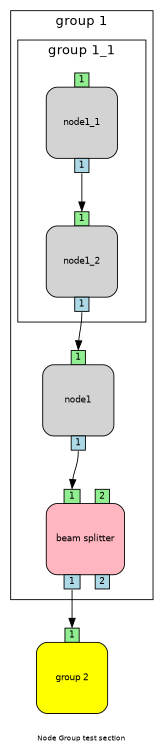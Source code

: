 digraph {
	fontsize = 8
	size = 5.0;
	dpi = 400.0;
	compound = true;
	rankdir = "TB";
	label="Node Group test section"
	fontname="Helvetica"
	node [fontname="Helvetica" fontsize = 10]
	edge [fontname="Helvetica"]

  subgraph i0 {
	label="group 1"
	fontsize=15
	cluster=true
		i0_i0 [
		shape=plaintext
		label=<
		<TABLE BORDER="0" CELLBORDER="0" CELLSPACING="0" CELLPADDING="0" ALIGN="CENTER">
			<TR BORDER="0">
				<TD ALIGN="CENTER" HEIGHT="16" WIDTH="16"> </TD>
				<TD ALIGN="CENTER" HEIGHT="16" WIDTH="16"> </TD>
				<TD ALIGN="CENTER" HEIGHT="16" WIDTH="16"> </TD>
				<TD HEIGHT="16" WIDTH="16" PORT="front" BORDER="1" BGCOLOR="lightgreen" HREF="" TOOLTIP="Input port 1: front">1</TD>
				<TD ALIGN="CENTER" HEIGHT="16" WIDTH="16"> </TD>
				<TD ALIGN="CENTER" HEIGHT="16" WIDTH="16"> </TD>
				<TD ALIGN="CENTER" HEIGHT="16" WIDTH="16"> </TD>
			</TR>
			<TR BORDER="0">
				<TD ALIGN="CENTER" HEIGHT="16" WIDTH="16"> </TD>
				<TD ROWSPAN="5" COLSPAN="5" BGCOLOR="lightgray" WIDTH="80" HEIGHT="80" BORDER="1" ALIGN="CENTER" CELLPADDING="10" STYLE="ROUNDED">node1</TD>
				<TD ALIGN="CENTER" HEIGHT="16" WIDTH="16"> </TD>
			</TR>
			<TR BORDER="0">
				<TD ALIGN="CENTER" HEIGHT="16" WIDTH="16"> </TD>
				<TD ALIGN="CENTER" HEIGHT="16" WIDTH="16"> </TD>
			</TR>
			<TR BORDER="0">
				<TD ALIGN="CENTER" HEIGHT="16" WIDTH="16"> </TD>
				<TD ALIGN="CENTER" HEIGHT="16" WIDTH="16"> </TD>
			</TR>
			<TR BORDER="0">
				<TD ALIGN="CENTER" HEIGHT="16" WIDTH="16"> </TD>
				<TD ALIGN="CENTER" HEIGHT="16" WIDTH="16"> </TD>
			</TR>
			<TR BORDER="0">
				<TD ALIGN="CENTER" HEIGHT="16" WIDTH="16"> </TD>
				<TD ALIGN="CENTER" HEIGHT="16" WIDTH="16"> </TD>
			</TR>
			<TR BORDER="0">
				<TD ALIGN="CENTER" HEIGHT="16" WIDTH="16"> </TD>
				<TD ALIGN="CENTER" HEIGHT="16" WIDTH="16"> </TD>
				<TD ALIGN="CENTER" HEIGHT="16" WIDTH="16"> </TD>
				<TD HEIGHT="16" WIDTH="16" PORT="rear" BORDER="1" BGCOLOR="lightblue" HREF="" TOOLTIP="Output port 1: rear">1</TD>
				<TD ALIGN="CENTER" HEIGHT="16" WIDTH="16"> </TD>
				<TD ALIGN="CENTER" HEIGHT="16" WIDTH="16"> </TD>
				<TD ALIGN="CENTER" HEIGHT="16" WIDTH="16"> </TD>
			</TR>
			</TABLE>
		>];
	i0_i1 [
		shape=plaintext
		label=<
		<TABLE BORDER="0" CELLBORDER="0" CELLSPACING="0" CELLPADDING="0" ALIGN="CENTER">
			<TR BORDER="0">
				<TD ALIGN="CENTER" HEIGHT="16" WIDTH="16"> </TD>
				<TD ALIGN="CENTER" HEIGHT="16" WIDTH="16"> </TD>
				<TD HEIGHT="16" WIDTH="16" PORT="input1" BORDER="1" BGCOLOR="lightgreen" HREF="" TOOLTIP="Input port 1: input1">1</TD>
				<TD ALIGN="CENTER" HEIGHT="16" WIDTH="16"> </TD>
				<TD HEIGHT="16" WIDTH="16" PORT="input2" BORDER="1" BGCOLOR="lightgreen" HREF="" TOOLTIP="Input port 2: input2">2</TD>
				<TD ALIGN="CENTER" HEIGHT="16" WIDTH="16"> </TD>
				<TD ALIGN="CENTER" HEIGHT="16" WIDTH="16"> </TD>
			</TR>
			<TR BORDER="0">
				<TD ALIGN="CENTER" HEIGHT="16" WIDTH="16"> </TD>
				<TD ROWSPAN="5" COLSPAN="5" BGCOLOR="lightpink" WIDTH="80" HEIGHT="80" BORDER="1" ALIGN="CENTER" CELLPADDING="10" STYLE="ROUNDED">beam splitter</TD>
				<TD ALIGN="CENTER" HEIGHT="16" WIDTH="16"> </TD>
			</TR>
			<TR BORDER="0">
				<TD ALIGN="CENTER" HEIGHT="16" WIDTH="16"> </TD>
				<TD ALIGN="CENTER" HEIGHT="16" WIDTH="16"> </TD>
			</TR>
			<TR BORDER="0">
				<TD ALIGN="CENTER" HEIGHT="16" WIDTH="16"> </TD>
				<TD ALIGN="CENTER" HEIGHT="16" WIDTH="16"> </TD>
			</TR>
			<TR BORDER="0">
				<TD ALIGN="CENTER" HEIGHT="16" WIDTH="16"> </TD>
				<TD ALIGN="CENTER" HEIGHT="16" WIDTH="16"> </TD>
			</TR>
			<TR BORDER="0">
				<TD ALIGN="CENTER" HEIGHT="16" WIDTH="16"> </TD>
				<TD ALIGN="CENTER" HEIGHT="16" WIDTH="16"> </TD>
			</TR>
			<TR BORDER="0">
				<TD ALIGN="CENTER" HEIGHT="16" WIDTH="16"> </TD>
				<TD ALIGN="CENTER" HEIGHT="16" WIDTH="16"> </TD>
				<TD HEIGHT="16" WIDTH="16" PORT="out1_trans1_refl2" BORDER="1" BGCOLOR="lightblue" HREF="" TOOLTIP="Output port 1: out1_trans1_refl2">1</TD>
				<TD ALIGN="CENTER" HEIGHT="16" WIDTH="16"> </TD>
				<TD HEIGHT="16" WIDTH="16" PORT="out2_trans2_refl1" BORDER="1" BGCOLOR="lightblue" HREF="" TOOLTIP="Output port 2: out2_trans2_refl1">2</TD>
				<TD ALIGN="CENTER" HEIGHT="16" WIDTH="16"> </TD>
				<TD ALIGN="CENTER" HEIGHT="16" WIDTH="16"> </TD>
			</TR>
			</TABLE>
		>];
  subgraph i0_i2 {
	label="group 1_1"
	fontsize=15
	cluster=true
		i0_i2_i0 [
		shape=plaintext
		label=<
		<TABLE BORDER="0" CELLBORDER="0" CELLSPACING="0" CELLPADDING="0" ALIGN="CENTER">
			<TR BORDER="0">
				<TD ALIGN="CENTER" HEIGHT="16" WIDTH="16"> </TD>
				<TD ALIGN="CENTER" HEIGHT="16" WIDTH="16"> </TD>
				<TD ALIGN="CENTER" HEIGHT="16" WIDTH="16"> </TD>
				<TD HEIGHT="16" WIDTH="16" PORT="front" BORDER="1" BGCOLOR="lightgreen" HREF="" TOOLTIP="Input port 1: front">1</TD>
				<TD ALIGN="CENTER" HEIGHT="16" WIDTH="16"> </TD>
				<TD ALIGN="CENTER" HEIGHT="16" WIDTH="16"> </TD>
				<TD ALIGN="CENTER" HEIGHT="16" WIDTH="16"> </TD>
			</TR>
			<TR BORDER="0">
				<TD ALIGN="CENTER" HEIGHT="16" WIDTH="16"> </TD>
				<TD ROWSPAN="5" COLSPAN="5" BGCOLOR="lightgray" WIDTH="80" HEIGHT="80" BORDER="1" ALIGN="CENTER" CELLPADDING="10" STYLE="ROUNDED">node1_1</TD>
				<TD ALIGN="CENTER" HEIGHT="16" WIDTH="16"> </TD>
			</TR>
			<TR BORDER="0">
				<TD ALIGN="CENTER" HEIGHT="16" WIDTH="16"> </TD>
				<TD ALIGN="CENTER" HEIGHT="16" WIDTH="16"> </TD>
			</TR>
			<TR BORDER="0">
				<TD ALIGN="CENTER" HEIGHT="16" WIDTH="16"> </TD>
				<TD ALIGN="CENTER" HEIGHT="16" WIDTH="16"> </TD>
			</TR>
			<TR BORDER="0">
				<TD ALIGN="CENTER" HEIGHT="16" WIDTH="16"> </TD>
				<TD ALIGN="CENTER" HEIGHT="16" WIDTH="16"> </TD>
			</TR>
			<TR BORDER="0">
				<TD ALIGN="CENTER" HEIGHT="16" WIDTH="16"> </TD>
				<TD ALIGN="CENTER" HEIGHT="16" WIDTH="16"> </TD>
			</TR>
			<TR BORDER="0">
				<TD ALIGN="CENTER" HEIGHT="16" WIDTH="16"> </TD>
				<TD ALIGN="CENTER" HEIGHT="16" WIDTH="16"> </TD>
				<TD ALIGN="CENTER" HEIGHT="16" WIDTH="16"> </TD>
				<TD HEIGHT="16" WIDTH="16" PORT="rear" BORDER="1" BGCOLOR="lightblue" HREF="" TOOLTIP="Output port 1: rear">1</TD>
				<TD ALIGN="CENTER" HEIGHT="16" WIDTH="16"> </TD>
				<TD ALIGN="CENTER" HEIGHT="16" WIDTH="16"> </TD>
				<TD ALIGN="CENTER" HEIGHT="16" WIDTH="16"> </TD>
			</TR>
			</TABLE>
		>];
	i0_i2_i1 [
		shape=plaintext
		label=<
		<TABLE BORDER="0" CELLBORDER="0" CELLSPACING="0" CELLPADDING="0" ALIGN="CENTER">
			<TR BORDER="0">
				<TD ALIGN="CENTER" HEIGHT="16" WIDTH="16"> </TD>
				<TD ALIGN="CENTER" HEIGHT="16" WIDTH="16"> </TD>
				<TD ALIGN="CENTER" HEIGHT="16" WIDTH="16"> </TD>
				<TD HEIGHT="16" WIDTH="16" PORT="front" BORDER="1" BGCOLOR="lightgreen" HREF="" TOOLTIP="Input port 1: front">1</TD>
				<TD ALIGN="CENTER" HEIGHT="16" WIDTH="16"> </TD>
				<TD ALIGN="CENTER" HEIGHT="16" WIDTH="16"> </TD>
				<TD ALIGN="CENTER" HEIGHT="16" WIDTH="16"> </TD>
			</TR>
			<TR BORDER="0">
				<TD ALIGN="CENTER" HEIGHT="16" WIDTH="16"> </TD>
				<TD ROWSPAN="5" COLSPAN="5" BGCOLOR="lightgray" WIDTH="80" HEIGHT="80" BORDER="1" ALIGN="CENTER" CELLPADDING="10" STYLE="ROUNDED">node1_2</TD>
				<TD ALIGN="CENTER" HEIGHT="16" WIDTH="16"> </TD>
			</TR>
			<TR BORDER="0">
				<TD ALIGN="CENTER" HEIGHT="16" WIDTH="16"> </TD>
				<TD ALIGN="CENTER" HEIGHT="16" WIDTH="16"> </TD>
			</TR>
			<TR BORDER="0">
				<TD ALIGN="CENTER" HEIGHT="16" WIDTH="16"> </TD>
				<TD ALIGN="CENTER" HEIGHT="16" WIDTH="16"> </TD>
			</TR>
			<TR BORDER="0">
				<TD ALIGN="CENTER" HEIGHT="16" WIDTH="16"> </TD>
				<TD ALIGN="CENTER" HEIGHT="16" WIDTH="16"> </TD>
			</TR>
			<TR BORDER="0">
				<TD ALIGN="CENTER" HEIGHT="16" WIDTH="16"> </TD>
				<TD ALIGN="CENTER" HEIGHT="16" WIDTH="16"> </TD>
			</TR>
			<TR BORDER="0">
				<TD ALIGN="CENTER" HEIGHT="16" WIDTH="16"> </TD>
				<TD ALIGN="CENTER" HEIGHT="16" WIDTH="16"> </TD>
				<TD ALIGN="CENTER" HEIGHT="16" WIDTH="16"> </TD>
				<TD HEIGHT="16" WIDTH="16" PORT="rear" BORDER="1" BGCOLOR="lightblue" HREF="" TOOLTIP="Output port 1: rear">1</TD>
				<TD ALIGN="CENTER" HEIGHT="16" WIDTH="16"> </TD>
				<TD ALIGN="CENTER" HEIGHT="16" WIDTH="16"> </TD>
				<TD ALIGN="CENTER" HEIGHT="16" WIDTH="16"> </TD>
			</TR>
			</TABLE>
		>];
  i0_i2_i0:rear -> i0_i2_i1:front 
}  i0_i0:rear -> i0_i1:input1 
  i0_i2_i1:rear -> i0_i0:front 
}	i1 [
		shape=plaintext
		label=<
		<TABLE BORDER="0" CELLBORDER="0" CELLSPACING="0" CELLPADDING="0" ALIGN="CENTER">
			<TR BORDER="0">
				<TD ALIGN="CENTER" HEIGHT="16" WIDTH="16"> </TD>
				<TD ALIGN="CENTER" HEIGHT="16" WIDTH="16"> </TD>
				<TD ALIGN="CENTER" HEIGHT="16" WIDTH="16"> </TD>
				<TD HEIGHT="16" WIDTH="16" PORT="in1" BORDER="1" BGCOLOR="lightgreen" HREF="" TOOLTIP="Input port 1: in1">1</TD>
				<TD ALIGN="CENTER" HEIGHT="16" WIDTH="16"> </TD>
				<TD ALIGN="CENTER" HEIGHT="16" WIDTH="16"> </TD>
				<TD ALIGN="CENTER" HEIGHT="16" WIDTH="16"> </TD>
			</TR>
			<TR BORDER="0">
				<TD ALIGN="CENTER" HEIGHT="16" WIDTH="16"> </TD>
				<TD ROWSPAN="5" COLSPAN="5" BGCOLOR="yellow" WIDTH="80" HEIGHT="80" BORDER="1" ALIGN="CENTER" CELLPADDING="10" STYLE="ROUNDED">group 2</TD>
				<TD ALIGN="CENTER" HEIGHT="16" WIDTH="16"> </TD>
			</TR>
			<TR BORDER="0">
				<TD ALIGN="CENTER" HEIGHT="16" WIDTH="16"> </TD>
				<TD ALIGN="CENTER" HEIGHT="16" WIDTH="16"> </TD>
			</TR>
			<TR BORDER="0">
				<TD ALIGN="CENTER" HEIGHT="16" WIDTH="16"> </TD>
				<TD ALIGN="CENTER" HEIGHT="16" WIDTH="16"> </TD>
			</TR>
			<TR BORDER="0">
				<TD ALIGN="CENTER" HEIGHT="16" WIDTH="16"> </TD>
				<TD ALIGN="CENTER" HEIGHT="16" WIDTH="16"> </TD>
			</TR>
			<TR BORDER="0">
				<TD ALIGN="CENTER" HEIGHT="16" WIDTH="16"> </TD>
				<TD ALIGN="CENTER" HEIGHT="16" WIDTH="16"> </TD>
			</TR>
			<TR BORDER="0">
				<TD ALIGN="CENTER" HEIGHT="16" WIDTH="16"> </TD>
				<TD ALIGN="CENTER" HEIGHT="16" WIDTH="16"> </TD>
				<TD ALIGN="CENTER" HEIGHT="16" WIDTH="16"> </TD>
				<TD ALIGN="CENTER" HEIGHT="16" WIDTH="16"> </TD>
				<TD ALIGN="CENTER" HEIGHT="16" WIDTH="16"> </TD>
				<TD ALIGN="CENTER" HEIGHT="16" WIDTH="16"> </TD>
				<TD ALIGN="CENTER" HEIGHT="16" WIDTH="16"> </TD>
			</TR>
			</TABLE>
		>];
  i0_i1:out1_trans1_refl2 -> i1:in1 
}
